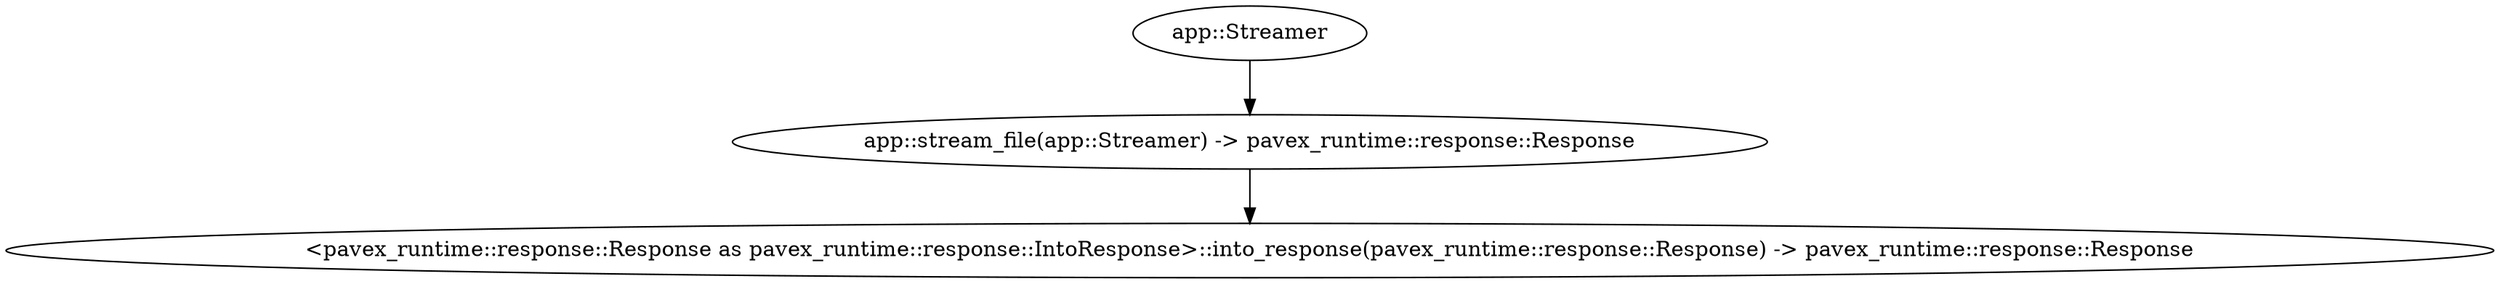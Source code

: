 digraph "GET /home" {
    0 [ label = "app::stream_file(app::Streamer) -> pavex_runtime::response::Response"]
    1 [ label = "app::Streamer"]
    2 [ label = "<pavex_runtime::response::Response as pavex_runtime::response::IntoResponse>::into_response(pavex_runtime::response::Response) -> pavex_runtime::response::Response"]
    1 -> 0 [ ]
    0 -> 2 [ ]
}
digraph app_state {
    0 [ label = "crate::ApplicationState(app::Streamer) -> crate::ApplicationState"]
    1 [ label = "app::streamer() -> app::Streamer"]
    1 -> 0 [ ]
}